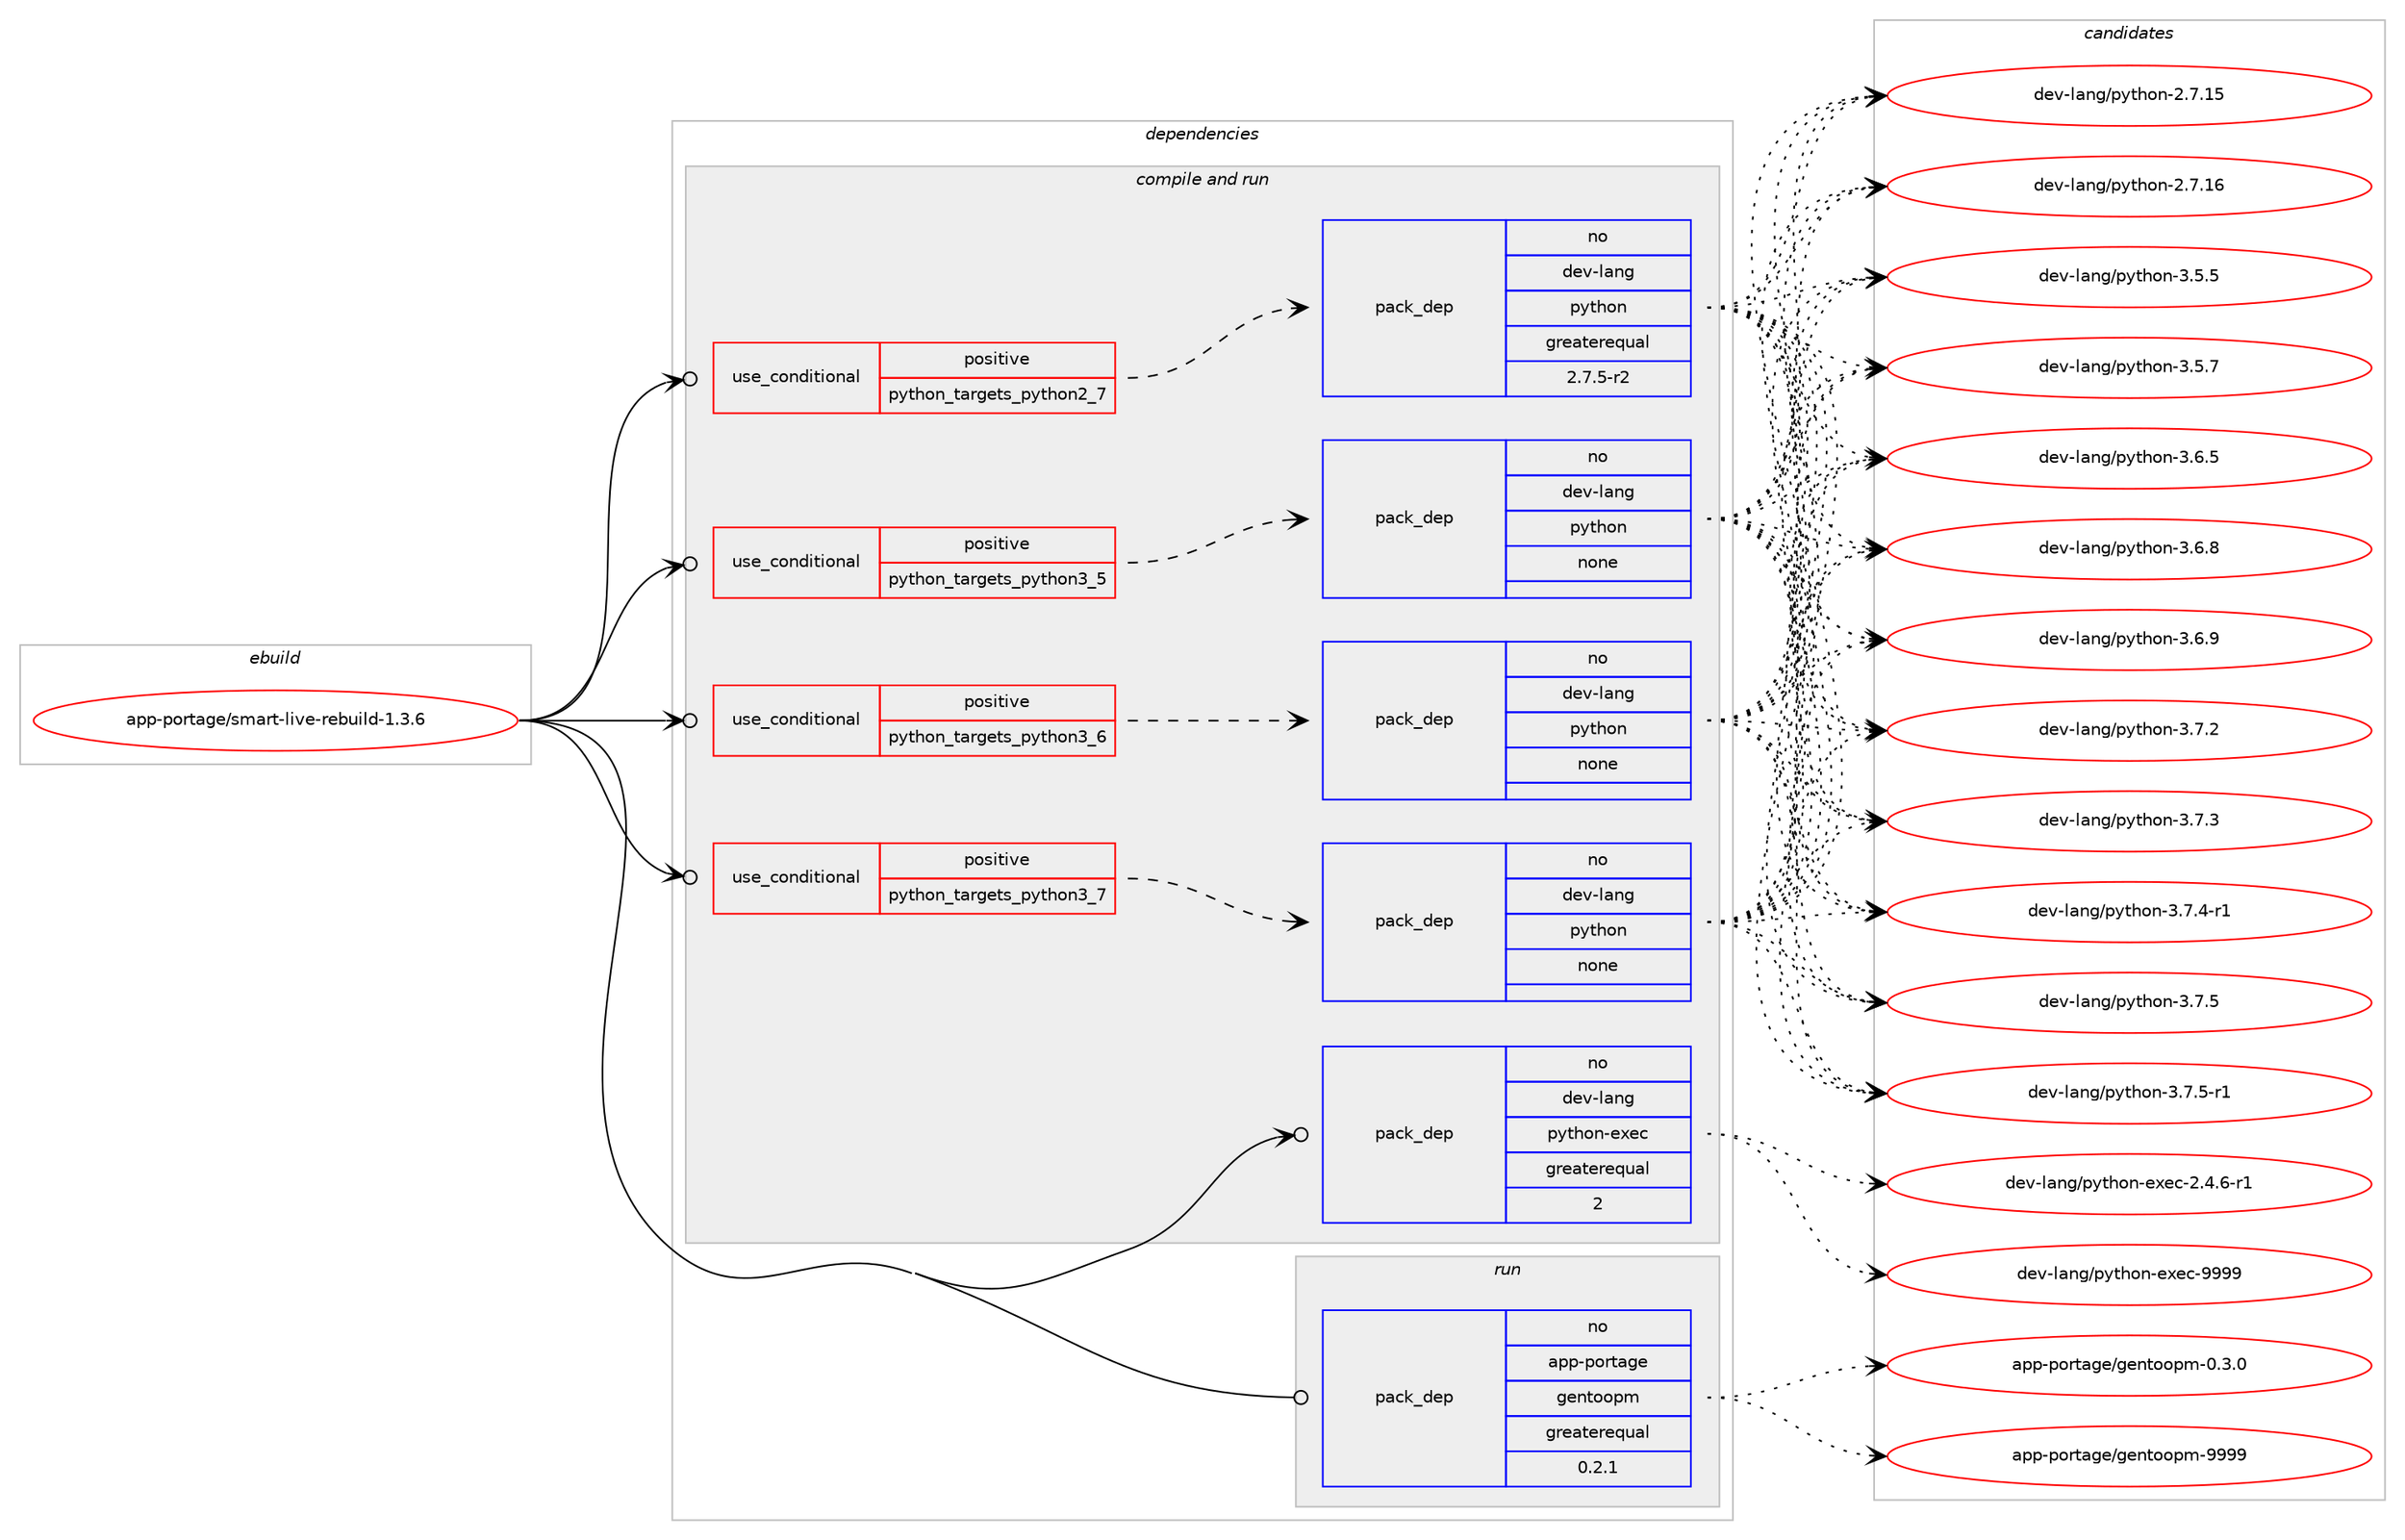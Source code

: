 digraph prolog {

# *************
# Graph options
# *************

newrank=true;
concentrate=true;
compound=true;
graph [rankdir=LR,fontname=Helvetica,fontsize=10,ranksep=1.5];#, ranksep=2.5, nodesep=0.2];
edge  [arrowhead=vee];
node  [fontname=Helvetica,fontsize=10];

# **********
# The ebuild
# **********

subgraph cluster_leftcol {
color=gray;
rank=same;
label=<<i>ebuild</i>>;
id [label="app-portage/smart-live-rebuild-1.3.6", color=red, width=4, href="../app-portage/smart-live-rebuild-1.3.6.svg"];
}

# ****************
# The dependencies
# ****************

subgraph cluster_midcol {
color=gray;
label=<<i>dependencies</i>>;
subgraph cluster_compile {
fillcolor="#eeeeee";
style=filled;
label=<<i>compile</i>>;
}
subgraph cluster_compileandrun {
fillcolor="#eeeeee";
style=filled;
label=<<i>compile and run</i>>;
subgraph cond120954 {
dependency506748 [label=<<TABLE BORDER="0" CELLBORDER="1" CELLSPACING="0" CELLPADDING="4"><TR><TD ROWSPAN="3" CELLPADDING="10">use_conditional</TD></TR><TR><TD>positive</TD></TR><TR><TD>python_targets_python2_7</TD></TR></TABLE>>, shape=none, color=red];
subgraph pack376639 {
dependency506749 [label=<<TABLE BORDER="0" CELLBORDER="1" CELLSPACING="0" CELLPADDING="4" WIDTH="220"><TR><TD ROWSPAN="6" CELLPADDING="30">pack_dep</TD></TR><TR><TD WIDTH="110">no</TD></TR><TR><TD>dev-lang</TD></TR><TR><TD>python</TD></TR><TR><TD>greaterequal</TD></TR><TR><TD>2.7.5-r2</TD></TR></TABLE>>, shape=none, color=blue];
}
dependency506748:e -> dependency506749:w [weight=20,style="dashed",arrowhead="vee"];
}
id:e -> dependency506748:w [weight=20,style="solid",arrowhead="odotvee"];
subgraph cond120955 {
dependency506750 [label=<<TABLE BORDER="0" CELLBORDER="1" CELLSPACING="0" CELLPADDING="4"><TR><TD ROWSPAN="3" CELLPADDING="10">use_conditional</TD></TR><TR><TD>positive</TD></TR><TR><TD>python_targets_python3_5</TD></TR></TABLE>>, shape=none, color=red];
subgraph pack376640 {
dependency506751 [label=<<TABLE BORDER="0" CELLBORDER="1" CELLSPACING="0" CELLPADDING="4" WIDTH="220"><TR><TD ROWSPAN="6" CELLPADDING="30">pack_dep</TD></TR><TR><TD WIDTH="110">no</TD></TR><TR><TD>dev-lang</TD></TR><TR><TD>python</TD></TR><TR><TD>none</TD></TR><TR><TD></TD></TR></TABLE>>, shape=none, color=blue];
}
dependency506750:e -> dependency506751:w [weight=20,style="dashed",arrowhead="vee"];
}
id:e -> dependency506750:w [weight=20,style="solid",arrowhead="odotvee"];
subgraph cond120956 {
dependency506752 [label=<<TABLE BORDER="0" CELLBORDER="1" CELLSPACING="0" CELLPADDING="4"><TR><TD ROWSPAN="3" CELLPADDING="10">use_conditional</TD></TR><TR><TD>positive</TD></TR><TR><TD>python_targets_python3_6</TD></TR></TABLE>>, shape=none, color=red];
subgraph pack376641 {
dependency506753 [label=<<TABLE BORDER="0" CELLBORDER="1" CELLSPACING="0" CELLPADDING="4" WIDTH="220"><TR><TD ROWSPAN="6" CELLPADDING="30">pack_dep</TD></TR><TR><TD WIDTH="110">no</TD></TR><TR><TD>dev-lang</TD></TR><TR><TD>python</TD></TR><TR><TD>none</TD></TR><TR><TD></TD></TR></TABLE>>, shape=none, color=blue];
}
dependency506752:e -> dependency506753:w [weight=20,style="dashed",arrowhead="vee"];
}
id:e -> dependency506752:w [weight=20,style="solid",arrowhead="odotvee"];
subgraph cond120957 {
dependency506754 [label=<<TABLE BORDER="0" CELLBORDER="1" CELLSPACING="0" CELLPADDING="4"><TR><TD ROWSPAN="3" CELLPADDING="10">use_conditional</TD></TR><TR><TD>positive</TD></TR><TR><TD>python_targets_python3_7</TD></TR></TABLE>>, shape=none, color=red];
subgraph pack376642 {
dependency506755 [label=<<TABLE BORDER="0" CELLBORDER="1" CELLSPACING="0" CELLPADDING="4" WIDTH="220"><TR><TD ROWSPAN="6" CELLPADDING="30">pack_dep</TD></TR><TR><TD WIDTH="110">no</TD></TR><TR><TD>dev-lang</TD></TR><TR><TD>python</TD></TR><TR><TD>none</TD></TR><TR><TD></TD></TR></TABLE>>, shape=none, color=blue];
}
dependency506754:e -> dependency506755:w [weight=20,style="dashed",arrowhead="vee"];
}
id:e -> dependency506754:w [weight=20,style="solid",arrowhead="odotvee"];
subgraph pack376643 {
dependency506756 [label=<<TABLE BORDER="0" CELLBORDER="1" CELLSPACING="0" CELLPADDING="4" WIDTH="220"><TR><TD ROWSPAN="6" CELLPADDING="30">pack_dep</TD></TR><TR><TD WIDTH="110">no</TD></TR><TR><TD>dev-lang</TD></TR><TR><TD>python-exec</TD></TR><TR><TD>greaterequal</TD></TR><TR><TD>2</TD></TR></TABLE>>, shape=none, color=blue];
}
id:e -> dependency506756:w [weight=20,style="solid",arrowhead="odotvee"];
}
subgraph cluster_run {
fillcolor="#eeeeee";
style=filled;
label=<<i>run</i>>;
subgraph pack376644 {
dependency506757 [label=<<TABLE BORDER="0" CELLBORDER="1" CELLSPACING="0" CELLPADDING="4" WIDTH="220"><TR><TD ROWSPAN="6" CELLPADDING="30">pack_dep</TD></TR><TR><TD WIDTH="110">no</TD></TR><TR><TD>app-portage</TD></TR><TR><TD>gentoopm</TD></TR><TR><TD>greaterequal</TD></TR><TR><TD>0.2.1</TD></TR></TABLE>>, shape=none, color=blue];
}
id:e -> dependency506757:w [weight=20,style="solid",arrowhead="odot"];
}
}

# **************
# The candidates
# **************

subgraph cluster_choices {
rank=same;
color=gray;
label=<<i>candidates</i>>;

subgraph choice376639 {
color=black;
nodesep=1;
choice10010111845108971101034711212111610411111045504655464953 [label="dev-lang/python-2.7.15", color=red, width=4,href="../dev-lang/python-2.7.15.svg"];
choice10010111845108971101034711212111610411111045504655464954 [label="dev-lang/python-2.7.16", color=red, width=4,href="../dev-lang/python-2.7.16.svg"];
choice100101118451089711010347112121116104111110455146534653 [label="dev-lang/python-3.5.5", color=red, width=4,href="../dev-lang/python-3.5.5.svg"];
choice100101118451089711010347112121116104111110455146534655 [label="dev-lang/python-3.5.7", color=red, width=4,href="../dev-lang/python-3.5.7.svg"];
choice100101118451089711010347112121116104111110455146544653 [label="dev-lang/python-3.6.5", color=red, width=4,href="../dev-lang/python-3.6.5.svg"];
choice100101118451089711010347112121116104111110455146544656 [label="dev-lang/python-3.6.8", color=red, width=4,href="../dev-lang/python-3.6.8.svg"];
choice100101118451089711010347112121116104111110455146544657 [label="dev-lang/python-3.6.9", color=red, width=4,href="../dev-lang/python-3.6.9.svg"];
choice100101118451089711010347112121116104111110455146554650 [label="dev-lang/python-3.7.2", color=red, width=4,href="../dev-lang/python-3.7.2.svg"];
choice100101118451089711010347112121116104111110455146554651 [label="dev-lang/python-3.7.3", color=red, width=4,href="../dev-lang/python-3.7.3.svg"];
choice1001011184510897110103471121211161041111104551465546524511449 [label="dev-lang/python-3.7.4-r1", color=red, width=4,href="../dev-lang/python-3.7.4-r1.svg"];
choice100101118451089711010347112121116104111110455146554653 [label="dev-lang/python-3.7.5", color=red, width=4,href="../dev-lang/python-3.7.5.svg"];
choice1001011184510897110103471121211161041111104551465546534511449 [label="dev-lang/python-3.7.5-r1", color=red, width=4,href="../dev-lang/python-3.7.5-r1.svg"];
dependency506749:e -> choice10010111845108971101034711212111610411111045504655464953:w [style=dotted,weight="100"];
dependency506749:e -> choice10010111845108971101034711212111610411111045504655464954:w [style=dotted,weight="100"];
dependency506749:e -> choice100101118451089711010347112121116104111110455146534653:w [style=dotted,weight="100"];
dependency506749:e -> choice100101118451089711010347112121116104111110455146534655:w [style=dotted,weight="100"];
dependency506749:e -> choice100101118451089711010347112121116104111110455146544653:w [style=dotted,weight="100"];
dependency506749:e -> choice100101118451089711010347112121116104111110455146544656:w [style=dotted,weight="100"];
dependency506749:e -> choice100101118451089711010347112121116104111110455146544657:w [style=dotted,weight="100"];
dependency506749:e -> choice100101118451089711010347112121116104111110455146554650:w [style=dotted,weight="100"];
dependency506749:e -> choice100101118451089711010347112121116104111110455146554651:w [style=dotted,weight="100"];
dependency506749:e -> choice1001011184510897110103471121211161041111104551465546524511449:w [style=dotted,weight="100"];
dependency506749:e -> choice100101118451089711010347112121116104111110455146554653:w [style=dotted,weight="100"];
dependency506749:e -> choice1001011184510897110103471121211161041111104551465546534511449:w [style=dotted,weight="100"];
}
subgraph choice376640 {
color=black;
nodesep=1;
choice10010111845108971101034711212111610411111045504655464953 [label="dev-lang/python-2.7.15", color=red, width=4,href="../dev-lang/python-2.7.15.svg"];
choice10010111845108971101034711212111610411111045504655464954 [label="dev-lang/python-2.7.16", color=red, width=4,href="../dev-lang/python-2.7.16.svg"];
choice100101118451089711010347112121116104111110455146534653 [label="dev-lang/python-3.5.5", color=red, width=4,href="../dev-lang/python-3.5.5.svg"];
choice100101118451089711010347112121116104111110455146534655 [label="dev-lang/python-3.5.7", color=red, width=4,href="../dev-lang/python-3.5.7.svg"];
choice100101118451089711010347112121116104111110455146544653 [label="dev-lang/python-3.6.5", color=red, width=4,href="../dev-lang/python-3.6.5.svg"];
choice100101118451089711010347112121116104111110455146544656 [label="dev-lang/python-3.6.8", color=red, width=4,href="../dev-lang/python-3.6.8.svg"];
choice100101118451089711010347112121116104111110455146544657 [label="dev-lang/python-3.6.9", color=red, width=4,href="../dev-lang/python-3.6.9.svg"];
choice100101118451089711010347112121116104111110455146554650 [label="dev-lang/python-3.7.2", color=red, width=4,href="../dev-lang/python-3.7.2.svg"];
choice100101118451089711010347112121116104111110455146554651 [label="dev-lang/python-3.7.3", color=red, width=4,href="../dev-lang/python-3.7.3.svg"];
choice1001011184510897110103471121211161041111104551465546524511449 [label="dev-lang/python-3.7.4-r1", color=red, width=4,href="../dev-lang/python-3.7.4-r1.svg"];
choice100101118451089711010347112121116104111110455146554653 [label="dev-lang/python-3.7.5", color=red, width=4,href="../dev-lang/python-3.7.5.svg"];
choice1001011184510897110103471121211161041111104551465546534511449 [label="dev-lang/python-3.7.5-r1", color=red, width=4,href="../dev-lang/python-3.7.5-r1.svg"];
dependency506751:e -> choice10010111845108971101034711212111610411111045504655464953:w [style=dotted,weight="100"];
dependency506751:e -> choice10010111845108971101034711212111610411111045504655464954:w [style=dotted,weight="100"];
dependency506751:e -> choice100101118451089711010347112121116104111110455146534653:w [style=dotted,weight="100"];
dependency506751:e -> choice100101118451089711010347112121116104111110455146534655:w [style=dotted,weight="100"];
dependency506751:e -> choice100101118451089711010347112121116104111110455146544653:w [style=dotted,weight="100"];
dependency506751:e -> choice100101118451089711010347112121116104111110455146544656:w [style=dotted,weight="100"];
dependency506751:e -> choice100101118451089711010347112121116104111110455146544657:w [style=dotted,weight="100"];
dependency506751:e -> choice100101118451089711010347112121116104111110455146554650:w [style=dotted,weight="100"];
dependency506751:e -> choice100101118451089711010347112121116104111110455146554651:w [style=dotted,weight="100"];
dependency506751:e -> choice1001011184510897110103471121211161041111104551465546524511449:w [style=dotted,weight="100"];
dependency506751:e -> choice100101118451089711010347112121116104111110455146554653:w [style=dotted,weight="100"];
dependency506751:e -> choice1001011184510897110103471121211161041111104551465546534511449:w [style=dotted,weight="100"];
}
subgraph choice376641 {
color=black;
nodesep=1;
choice10010111845108971101034711212111610411111045504655464953 [label="dev-lang/python-2.7.15", color=red, width=4,href="../dev-lang/python-2.7.15.svg"];
choice10010111845108971101034711212111610411111045504655464954 [label="dev-lang/python-2.7.16", color=red, width=4,href="../dev-lang/python-2.7.16.svg"];
choice100101118451089711010347112121116104111110455146534653 [label="dev-lang/python-3.5.5", color=red, width=4,href="../dev-lang/python-3.5.5.svg"];
choice100101118451089711010347112121116104111110455146534655 [label="dev-lang/python-3.5.7", color=red, width=4,href="../dev-lang/python-3.5.7.svg"];
choice100101118451089711010347112121116104111110455146544653 [label="dev-lang/python-3.6.5", color=red, width=4,href="../dev-lang/python-3.6.5.svg"];
choice100101118451089711010347112121116104111110455146544656 [label="dev-lang/python-3.6.8", color=red, width=4,href="../dev-lang/python-3.6.8.svg"];
choice100101118451089711010347112121116104111110455146544657 [label="dev-lang/python-3.6.9", color=red, width=4,href="../dev-lang/python-3.6.9.svg"];
choice100101118451089711010347112121116104111110455146554650 [label="dev-lang/python-3.7.2", color=red, width=4,href="../dev-lang/python-3.7.2.svg"];
choice100101118451089711010347112121116104111110455146554651 [label="dev-lang/python-3.7.3", color=red, width=4,href="../dev-lang/python-3.7.3.svg"];
choice1001011184510897110103471121211161041111104551465546524511449 [label="dev-lang/python-3.7.4-r1", color=red, width=4,href="../dev-lang/python-3.7.4-r1.svg"];
choice100101118451089711010347112121116104111110455146554653 [label="dev-lang/python-3.7.5", color=red, width=4,href="../dev-lang/python-3.7.5.svg"];
choice1001011184510897110103471121211161041111104551465546534511449 [label="dev-lang/python-3.7.5-r1", color=red, width=4,href="../dev-lang/python-3.7.5-r1.svg"];
dependency506753:e -> choice10010111845108971101034711212111610411111045504655464953:w [style=dotted,weight="100"];
dependency506753:e -> choice10010111845108971101034711212111610411111045504655464954:w [style=dotted,weight="100"];
dependency506753:e -> choice100101118451089711010347112121116104111110455146534653:w [style=dotted,weight="100"];
dependency506753:e -> choice100101118451089711010347112121116104111110455146534655:w [style=dotted,weight="100"];
dependency506753:e -> choice100101118451089711010347112121116104111110455146544653:w [style=dotted,weight="100"];
dependency506753:e -> choice100101118451089711010347112121116104111110455146544656:w [style=dotted,weight="100"];
dependency506753:e -> choice100101118451089711010347112121116104111110455146544657:w [style=dotted,weight="100"];
dependency506753:e -> choice100101118451089711010347112121116104111110455146554650:w [style=dotted,weight="100"];
dependency506753:e -> choice100101118451089711010347112121116104111110455146554651:w [style=dotted,weight="100"];
dependency506753:e -> choice1001011184510897110103471121211161041111104551465546524511449:w [style=dotted,weight="100"];
dependency506753:e -> choice100101118451089711010347112121116104111110455146554653:w [style=dotted,weight="100"];
dependency506753:e -> choice1001011184510897110103471121211161041111104551465546534511449:w [style=dotted,weight="100"];
}
subgraph choice376642 {
color=black;
nodesep=1;
choice10010111845108971101034711212111610411111045504655464953 [label="dev-lang/python-2.7.15", color=red, width=4,href="../dev-lang/python-2.7.15.svg"];
choice10010111845108971101034711212111610411111045504655464954 [label="dev-lang/python-2.7.16", color=red, width=4,href="../dev-lang/python-2.7.16.svg"];
choice100101118451089711010347112121116104111110455146534653 [label="dev-lang/python-3.5.5", color=red, width=4,href="../dev-lang/python-3.5.5.svg"];
choice100101118451089711010347112121116104111110455146534655 [label="dev-lang/python-3.5.7", color=red, width=4,href="../dev-lang/python-3.5.7.svg"];
choice100101118451089711010347112121116104111110455146544653 [label="dev-lang/python-3.6.5", color=red, width=4,href="../dev-lang/python-3.6.5.svg"];
choice100101118451089711010347112121116104111110455146544656 [label="dev-lang/python-3.6.8", color=red, width=4,href="../dev-lang/python-3.6.8.svg"];
choice100101118451089711010347112121116104111110455146544657 [label="dev-lang/python-3.6.9", color=red, width=4,href="../dev-lang/python-3.6.9.svg"];
choice100101118451089711010347112121116104111110455146554650 [label="dev-lang/python-3.7.2", color=red, width=4,href="../dev-lang/python-3.7.2.svg"];
choice100101118451089711010347112121116104111110455146554651 [label="dev-lang/python-3.7.3", color=red, width=4,href="../dev-lang/python-3.7.3.svg"];
choice1001011184510897110103471121211161041111104551465546524511449 [label="dev-lang/python-3.7.4-r1", color=red, width=4,href="../dev-lang/python-3.7.4-r1.svg"];
choice100101118451089711010347112121116104111110455146554653 [label="dev-lang/python-3.7.5", color=red, width=4,href="../dev-lang/python-3.7.5.svg"];
choice1001011184510897110103471121211161041111104551465546534511449 [label="dev-lang/python-3.7.5-r1", color=red, width=4,href="../dev-lang/python-3.7.5-r1.svg"];
dependency506755:e -> choice10010111845108971101034711212111610411111045504655464953:w [style=dotted,weight="100"];
dependency506755:e -> choice10010111845108971101034711212111610411111045504655464954:w [style=dotted,weight="100"];
dependency506755:e -> choice100101118451089711010347112121116104111110455146534653:w [style=dotted,weight="100"];
dependency506755:e -> choice100101118451089711010347112121116104111110455146534655:w [style=dotted,weight="100"];
dependency506755:e -> choice100101118451089711010347112121116104111110455146544653:w [style=dotted,weight="100"];
dependency506755:e -> choice100101118451089711010347112121116104111110455146544656:w [style=dotted,weight="100"];
dependency506755:e -> choice100101118451089711010347112121116104111110455146544657:w [style=dotted,weight="100"];
dependency506755:e -> choice100101118451089711010347112121116104111110455146554650:w [style=dotted,weight="100"];
dependency506755:e -> choice100101118451089711010347112121116104111110455146554651:w [style=dotted,weight="100"];
dependency506755:e -> choice1001011184510897110103471121211161041111104551465546524511449:w [style=dotted,weight="100"];
dependency506755:e -> choice100101118451089711010347112121116104111110455146554653:w [style=dotted,weight="100"];
dependency506755:e -> choice1001011184510897110103471121211161041111104551465546534511449:w [style=dotted,weight="100"];
}
subgraph choice376643 {
color=black;
nodesep=1;
choice10010111845108971101034711212111610411111045101120101994550465246544511449 [label="dev-lang/python-exec-2.4.6-r1", color=red, width=4,href="../dev-lang/python-exec-2.4.6-r1.svg"];
choice10010111845108971101034711212111610411111045101120101994557575757 [label="dev-lang/python-exec-9999", color=red, width=4,href="../dev-lang/python-exec-9999.svg"];
dependency506756:e -> choice10010111845108971101034711212111610411111045101120101994550465246544511449:w [style=dotted,weight="100"];
dependency506756:e -> choice10010111845108971101034711212111610411111045101120101994557575757:w [style=dotted,weight="100"];
}
subgraph choice376644 {
color=black;
nodesep=1;
choice97112112451121111141169710310147103101110116111111112109454846514648 [label="app-portage/gentoopm-0.3.0", color=red, width=4,href="../app-portage/gentoopm-0.3.0.svg"];
choice971121124511211111411697103101471031011101161111111121094557575757 [label="app-portage/gentoopm-9999", color=red, width=4,href="../app-portage/gentoopm-9999.svg"];
dependency506757:e -> choice97112112451121111141169710310147103101110116111111112109454846514648:w [style=dotted,weight="100"];
dependency506757:e -> choice971121124511211111411697103101471031011101161111111121094557575757:w [style=dotted,weight="100"];
}
}

}
